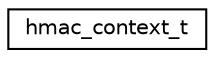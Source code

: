 digraph "Graphical Class Hierarchy"
{
 // LATEX_PDF_SIZE
  edge [fontname="Helvetica",fontsize="10",labelfontname="Helvetica",labelfontsize="10"];
  node [fontname="Helvetica",fontsize="10",shape=record];
  rankdir="LR";
  Node0 [label="hmac_context_t",height=0.2,width=0.4,color="black", fillcolor="white", style="filled",URL="$structhmac__context__t.html",tooltip="Context for HMAC operations based on sha256."];
}
